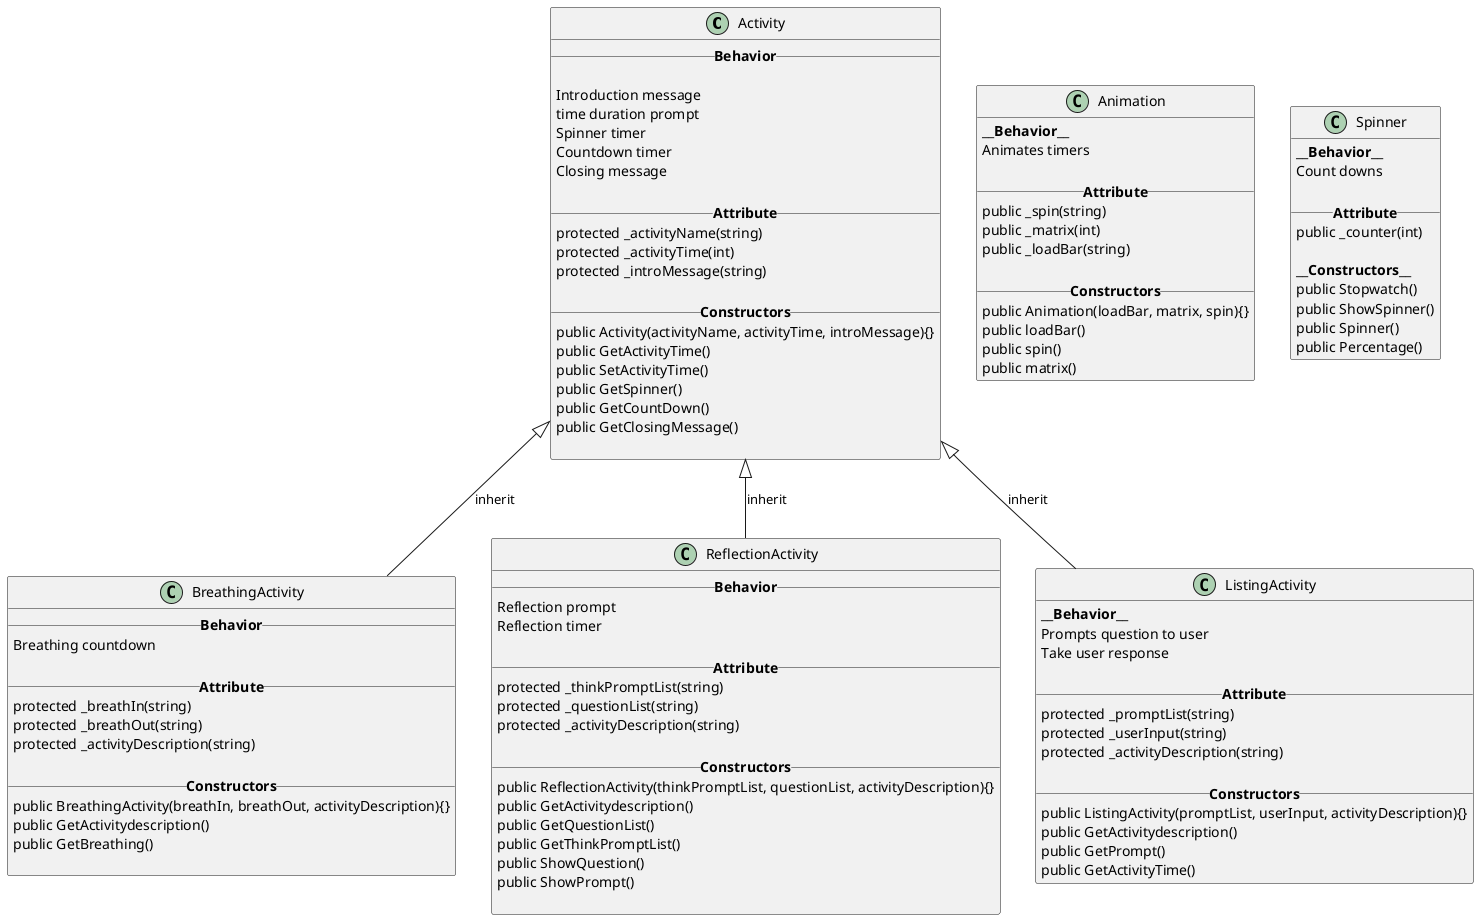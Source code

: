 @startuml Activities

Activity <|-- BreathingActivity : inherit
Activity <|-- ReflectionActivity : inherit
Activity <|-- ListingActivity : inherit

    class Activity
    {
        __**Behavior**__

        Introduction message
        time duration prompt
        Spinner timer
        Countdown timer
        Closing message

        __**Attribute**__
        protected _activityName(string)
        protected _activityTime(int)
        protected _introMessage(string)

        __**Constructors**__
        public Activity(activityName, activityTime, introMessage){}
        public GetActivityTime()
        public SetActivityTime()
        public GetSpinner()
        public GetCountDown()
        public GetClosingMessage()

    }
    class BreathingActivity
    {
       __**Behavior**__
       Breathing countdown

       __**Attribute**__
       protected _breathIn(string)
       protected _breathOut(string)
       protected _activityDescription(string)

       __**Constructors**__
       public BreathingActivity(breathIn, breathOut, activityDescription){}
       public GetActivitydescription()
       public GetBreathing()

    }
    class ReflectionActivity
    {
         __**Behavior**__
         Reflection prompt
         Reflection timer

         __**Attribute**__
         protected _thinkPromptList(string)
         protected _questionList(string)
         protected _activityDescription(string)

         __**Constructors**__
         public ReflectionActivity(thinkPromptList, questionList, activityDescription){}
         public GetActivitydescription()
         public GetQuestionList()
         public GetThinkPromptList()
         public ShowQuestion()
         public ShowPrompt()

    }
    class ListingActivity
    {
        __**Behavior**__ 
        Prompts question to user
        Take user response
        
        __**Attribute**__
        protected _promptList(string)
        protected _userInput(string)
        protected _activityDescription(string)

        __**Constructors**__
        public ListingActivity(promptList, userInput, activityDescription){}
        public GetActivitydescription()
        public GetPrompt()
        public GetActivityTime()
    }
    class Animation
    {
        __**Behavior**__ 
        Animates timers

        __**Attribute**__
        public _spin(string)
        public _matrix(int)
        public _loadBar(string)

        __**Constructors**__
        public Animation(loadBar, matrix, spin){}
        public loadBar()
        public spin()
        public matrix()
    }
    class Spinner
    {
        __**Behavior**__ 
        Count downs

        __**Attribute**__
        public _counter(int)

         __**Constructors**__
         public Stopwatch()
         public ShowSpinner()
         public Spinner()
         public Percentage()
    }



@enduml